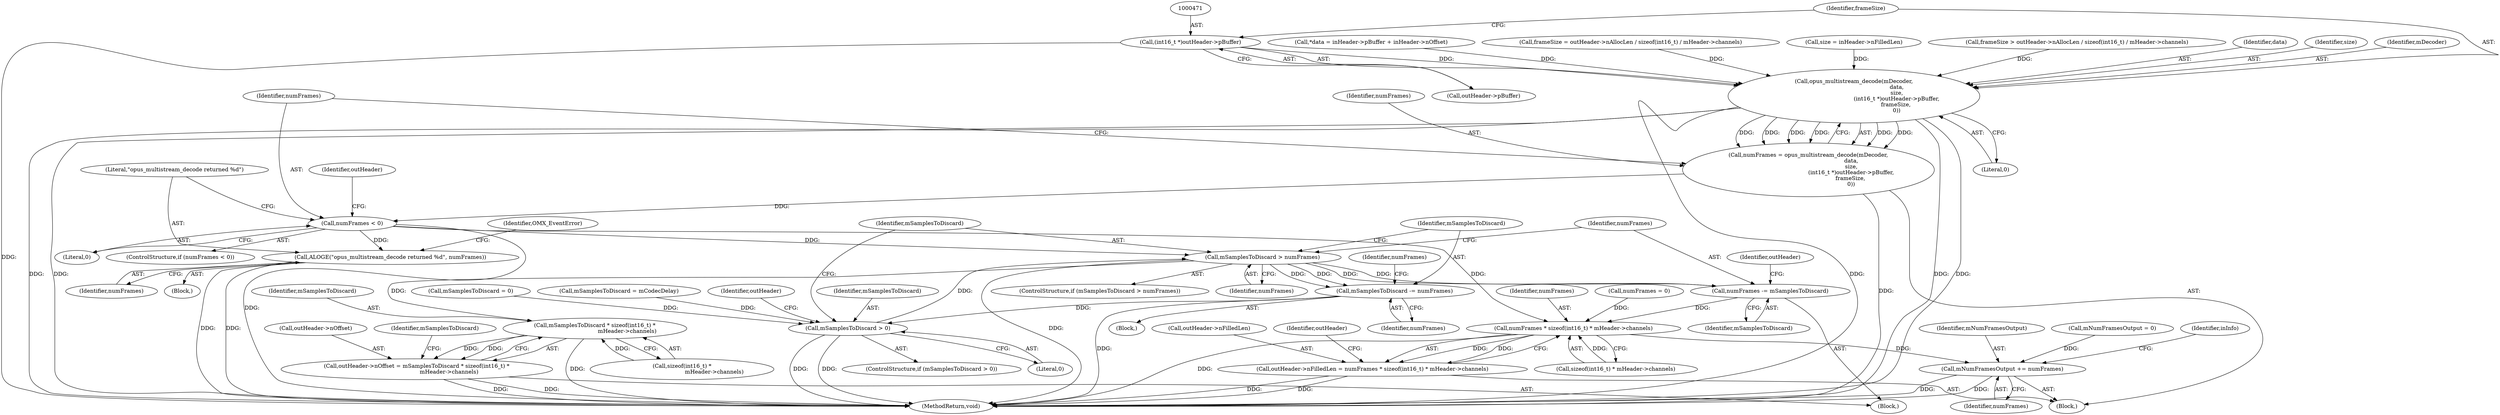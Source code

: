 digraph "0_Android_4e32001e4196f39ddd0b86686ae0231c8f5ed944@pointer" {
"1000470" [label="(Call,(int16_t *)outHeader->pBuffer)"];
"1000466" [label="(Call,opus_multistream_decode(mDecoder,\n                                                 data,\n                                                 size,\n                                                 (int16_t *)outHeader->pBuffer,\n                                                frameSize,\n                                                 0))"];
"1000464" [label="(Call,numFrames = opus_multistream_decode(mDecoder,\n                                                 data,\n                                                 size,\n                                                 (int16_t *)outHeader->pBuffer,\n                                                frameSize,\n                                                 0))"];
"1000478" [label="(Call,numFrames < 0)"];
"1000482" [label="(Call,ALOGE(\"opus_multistream_decode returned %d\", numFrames))"];
"1000502" [label="(Call,mSamplesToDiscard > numFrames)"];
"1000506" [label="(Call,mSamplesToDiscard -= numFrames)"];
"1000497" [label="(Call,mSamplesToDiscard > 0)"];
"1000514" [label="(Call,numFrames -= mSamplesToDiscard)"];
"1000536" [label="(Call,numFrames * sizeof(int16_t) * mHeader->channels)"];
"1000532" [label="(Call,outHeader->nFilledLen = numFrames * sizeof(int16_t) * mHeader->channels)"];
"1000550" [label="(Call,mNumFramesOutput += numFrames)"];
"1000521" [label="(Call,mSamplesToDiscard * sizeof(int16_t) *\n                                     mHeader->channels)"];
"1000517" [label="(Call,outHeader->nOffset = mSamplesToDiscard * sizeof(int16_t) *\n                                     mHeader->channels)"];
"1000497" [label="(Call,mSamplesToDiscard > 0)"];
"1000486" [label="(Identifier,OMX_EventError)"];
"1000507" [label="(Identifier,mSamplesToDiscard)"];
"1000518" [label="(Call,outHeader->nOffset)"];
"1000401" [label="(Call,mNumFramesOutput = 0)"];
"1000470" [label="(Call,(int16_t *)outHeader->pBuffer)"];
"1000501" [label="(ControlStructure,if (mSamplesToDiscard > numFrames))"];
"1000478" [label="(Call,numFrames < 0)"];
"1000546" [label="(Identifier,outHeader)"];
"1000532" [label="(Call,outHeader->nFilledLen = numFrames * sizeof(int16_t) * mHeader->channels)"];
"1000475" [label="(Identifier,frameSize)"];
"1000538" [label="(Call,sizeof(int16_t) * mHeader->channels)"];
"1000482" [label="(Call,ALOGE(\"opus_multistream_decode returned %d\", numFrames))"];
"1000481" [label="(Block,)"];
"1000484" [label="(Identifier,numFrames)"];
"1000415" [label="(Call,*data = inHeader->pBuffer + inHeader->nOffset)"];
"1000448" [label="(Call,frameSize = outHeader->nAllocLen / sizeof(int16_t) / mHeader->channels)"];
"1000425" [label="(Call,size = inHeader->nFilledLen)"];
"1000496" [label="(ControlStructure,if (mSamplesToDiscard > 0))"];
"1000498" [label="(Identifier,mSamplesToDiscard)"];
"1000465" [label="(Identifier,numFrames)"];
"1000552" [label="(Identifier,numFrames)"];
"1000499" [label="(Literal,0)"];
"1000435" [label="(Call,frameSize > outHeader->nAllocLen / sizeof(int16_t) / mHeader->channels)"];
"1000515" [label="(Identifier,numFrames)"];
"1000506" [label="(Call,mSamplesToDiscard -= numFrames)"];
"1000517" [label="(Call,outHeader->nOffset = mSamplesToDiscard * sizeof(int16_t) *\n                                     mHeader->channels)"];
"1000555" [label="(Identifier,inInfo)"];
"1000529" [label="(Call,mSamplesToDiscard = 0)"];
"1000480" [label="(Literal,0)"];
"1000536" [label="(Call,numFrames * sizeof(int16_t) * mHeader->channels)"];
"1000516" [label="(Identifier,mSamplesToDiscard)"];
"1000514" [label="(Call,numFrames -= mSamplesToDiscard)"];
"1000550" [label="(Call,mNumFramesOutput += numFrames)"];
"1000472" [label="(Call,outHeader->pBuffer)"];
"1000464" [label="(Call,numFrames = opus_multistream_decode(mDecoder,\n                                                 data,\n                                                 size,\n                                                 (int16_t *)outHeader->pBuffer,\n                                                frameSize,\n                                                 0))"];
"1000468" [label="(Identifier,data)"];
"1000585" [label="(MethodReturn,void)"];
"1000502" [label="(Call,mSamplesToDiscard > numFrames)"];
"1000504" [label="(Identifier,numFrames)"];
"1000530" [label="(Identifier,mSamplesToDiscard)"];
"1000510" [label="(Identifier,numFrames)"];
"1000523" [label="(Call,sizeof(int16_t) *\n                                     mHeader->channels)"];
"1000466" [label="(Call,opus_multistream_decode(mDecoder,\n                                                 data,\n                                                 size,\n                                                 (int16_t *)outHeader->pBuffer,\n                                                frameSize,\n                                                 0))"];
"1000477" [label="(ControlStructure,if (numFrames < 0))"];
"1000503" [label="(Identifier,mSamplesToDiscard)"];
"1000519" [label="(Identifier,outHeader)"];
"1000411" [label="(Call,mSamplesToDiscard = mCodecDelay)"];
"1000522" [label="(Identifier,mSamplesToDiscard)"];
"1000469" [label="(Identifier,size)"];
"1000533" [label="(Call,outHeader->nFilledLen)"];
"1000537" [label="(Identifier,numFrames)"];
"1000467" [label="(Identifier,mDecoder)"];
"1000313" [label="(Block,)"];
"1000534" [label="(Identifier,outHeader)"];
"1000551" [label="(Identifier,mNumFramesOutput)"];
"1000508" [label="(Identifier,numFrames)"];
"1000479" [label="(Identifier,numFrames)"];
"1000505" [label="(Block,)"];
"1000513" [label="(Block,)"];
"1000509" [label="(Call,numFrames = 0)"];
"1000521" [label="(Call,mSamplesToDiscard * sizeof(int16_t) *\n                                     mHeader->channels)"];
"1000483" [label="(Literal,\"opus_multistream_decode returned %d\")"];
"1000493" [label="(Identifier,outHeader)"];
"1000476" [label="(Literal,0)"];
"1000470" -> "1000466"  [label="AST: "];
"1000470" -> "1000472"  [label="CFG: "];
"1000471" -> "1000470"  [label="AST: "];
"1000472" -> "1000470"  [label="AST: "];
"1000475" -> "1000470"  [label="CFG: "];
"1000470" -> "1000585"  [label="DDG: "];
"1000470" -> "1000466"  [label="DDG: "];
"1000466" -> "1000464"  [label="AST: "];
"1000466" -> "1000476"  [label="CFG: "];
"1000467" -> "1000466"  [label="AST: "];
"1000468" -> "1000466"  [label="AST: "];
"1000469" -> "1000466"  [label="AST: "];
"1000475" -> "1000466"  [label="AST: "];
"1000476" -> "1000466"  [label="AST: "];
"1000464" -> "1000466"  [label="CFG: "];
"1000466" -> "1000585"  [label="DDG: "];
"1000466" -> "1000585"  [label="DDG: "];
"1000466" -> "1000585"  [label="DDG: "];
"1000466" -> "1000585"  [label="DDG: "];
"1000466" -> "1000585"  [label="DDG: "];
"1000466" -> "1000464"  [label="DDG: "];
"1000466" -> "1000464"  [label="DDG: "];
"1000466" -> "1000464"  [label="DDG: "];
"1000466" -> "1000464"  [label="DDG: "];
"1000466" -> "1000464"  [label="DDG: "];
"1000466" -> "1000464"  [label="DDG: "];
"1000415" -> "1000466"  [label="DDG: "];
"1000425" -> "1000466"  [label="DDG: "];
"1000435" -> "1000466"  [label="DDG: "];
"1000448" -> "1000466"  [label="DDG: "];
"1000464" -> "1000313"  [label="AST: "];
"1000465" -> "1000464"  [label="AST: "];
"1000479" -> "1000464"  [label="CFG: "];
"1000464" -> "1000585"  [label="DDG: "];
"1000464" -> "1000478"  [label="DDG: "];
"1000478" -> "1000477"  [label="AST: "];
"1000478" -> "1000480"  [label="CFG: "];
"1000479" -> "1000478"  [label="AST: "];
"1000480" -> "1000478"  [label="AST: "];
"1000483" -> "1000478"  [label="CFG: "];
"1000493" -> "1000478"  [label="CFG: "];
"1000478" -> "1000585"  [label="DDG: "];
"1000478" -> "1000482"  [label="DDG: "];
"1000478" -> "1000502"  [label="DDG: "];
"1000478" -> "1000536"  [label="DDG: "];
"1000482" -> "1000481"  [label="AST: "];
"1000482" -> "1000484"  [label="CFG: "];
"1000483" -> "1000482"  [label="AST: "];
"1000484" -> "1000482"  [label="AST: "];
"1000486" -> "1000482"  [label="CFG: "];
"1000482" -> "1000585"  [label="DDG: "];
"1000482" -> "1000585"  [label="DDG: "];
"1000502" -> "1000501"  [label="AST: "];
"1000502" -> "1000504"  [label="CFG: "];
"1000503" -> "1000502"  [label="AST: "];
"1000504" -> "1000502"  [label="AST: "];
"1000507" -> "1000502"  [label="CFG: "];
"1000515" -> "1000502"  [label="CFG: "];
"1000502" -> "1000585"  [label="DDG: "];
"1000497" -> "1000502"  [label="DDG: "];
"1000502" -> "1000506"  [label="DDG: "];
"1000502" -> "1000506"  [label="DDG: "];
"1000502" -> "1000514"  [label="DDG: "];
"1000502" -> "1000514"  [label="DDG: "];
"1000502" -> "1000521"  [label="DDG: "];
"1000506" -> "1000505"  [label="AST: "];
"1000506" -> "1000508"  [label="CFG: "];
"1000507" -> "1000506"  [label="AST: "];
"1000508" -> "1000506"  [label="AST: "];
"1000510" -> "1000506"  [label="CFG: "];
"1000506" -> "1000585"  [label="DDG: "];
"1000506" -> "1000497"  [label="DDG: "];
"1000497" -> "1000496"  [label="AST: "];
"1000497" -> "1000499"  [label="CFG: "];
"1000498" -> "1000497"  [label="AST: "];
"1000499" -> "1000497"  [label="AST: "];
"1000503" -> "1000497"  [label="CFG: "];
"1000534" -> "1000497"  [label="CFG: "];
"1000497" -> "1000585"  [label="DDG: "];
"1000497" -> "1000585"  [label="DDG: "];
"1000529" -> "1000497"  [label="DDG: "];
"1000411" -> "1000497"  [label="DDG: "];
"1000514" -> "1000513"  [label="AST: "];
"1000514" -> "1000516"  [label="CFG: "];
"1000515" -> "1000514"  [label="AST: "];
"1000516" -> "1000514"  [label="AST: "];
"1000519" -> "1000514"  [label="CFG: "];
"1000514" -> "1000536"  [label="DDG: "];
"1000536" -> "1000532"  [label="AST: "];
"1000536" -> "1000538"  [label="CFG: "];
"1000537" -> "1000536"  [label="AST: "];
"1000538" -> "1000536"  [label="AST: "];
"1000532" -> "1000536"  [label="CFG: "];
"1000536" -> "1000585"  [label="DDG: "];
"1000536" -> "1000532"  [label="DDG: "];
"1000536" -> "1000532"  [label="DDG: "];
"1000509" -> "1000536"  [label="DDG: "];
"1000538" -> "1000536"  [label="DDG: "];
"1000536" -> "1000550"  [label="DDG: "];
"1000532" -> "1000313"  [label="AST: "];
"1000533" -> "1000532"  [label="AST: "];
"1000546" -> "1000532"  [label="CFG: "];
"1000532" -> "1000585"  [label="DDG: "];
"1000532" -> "1000585"  [label="DDG: "];
"1000550" -> "1000313"  [label="AST: "];
"1000550" -> "1000552"  [label="CFG: "];
"1000551" -> "1000550"  [label="AST: "];
"1000552" -> "1000550"  [label="AST: "];
"1000555" -> "1000550"  [label="CFG: "];
"1000550" -> "1000585"  [label="DDG: "];
"1000550" -> "1000585"  [label="DDG: "];
"1000401" -> "1000550"  [label="DDG: "];
"1000521" -> "1000517"  [label="AST: "];
"1000521" -> "1000523"  [label="CFG: "];
"1000522" -> "1000521"  [label="AST: "];
"1000523" -> "1000521"  [label="AST: "];
"1000517" -> "1000521"  [label="CFG: "];
"1000521" -> "1000585"  [label="DDG: "];
"1000521" -> "1000517"  [label="DDG: "];
"1000521" -> "1000517"  [label="DDG: "];
"1000523" -> "1000521"  [label="DDG: "];
"1000517" -> "1000513"  [label="AST: "];
"1000518" -> "1000517"  [label="AST: "];
"1000530" -> "1000517"  [label="CFG: "];
"1000517" -> "1000585"  [label="DDG: "];
"1000517" -> "1000585"  [label="DDG: "];
}

